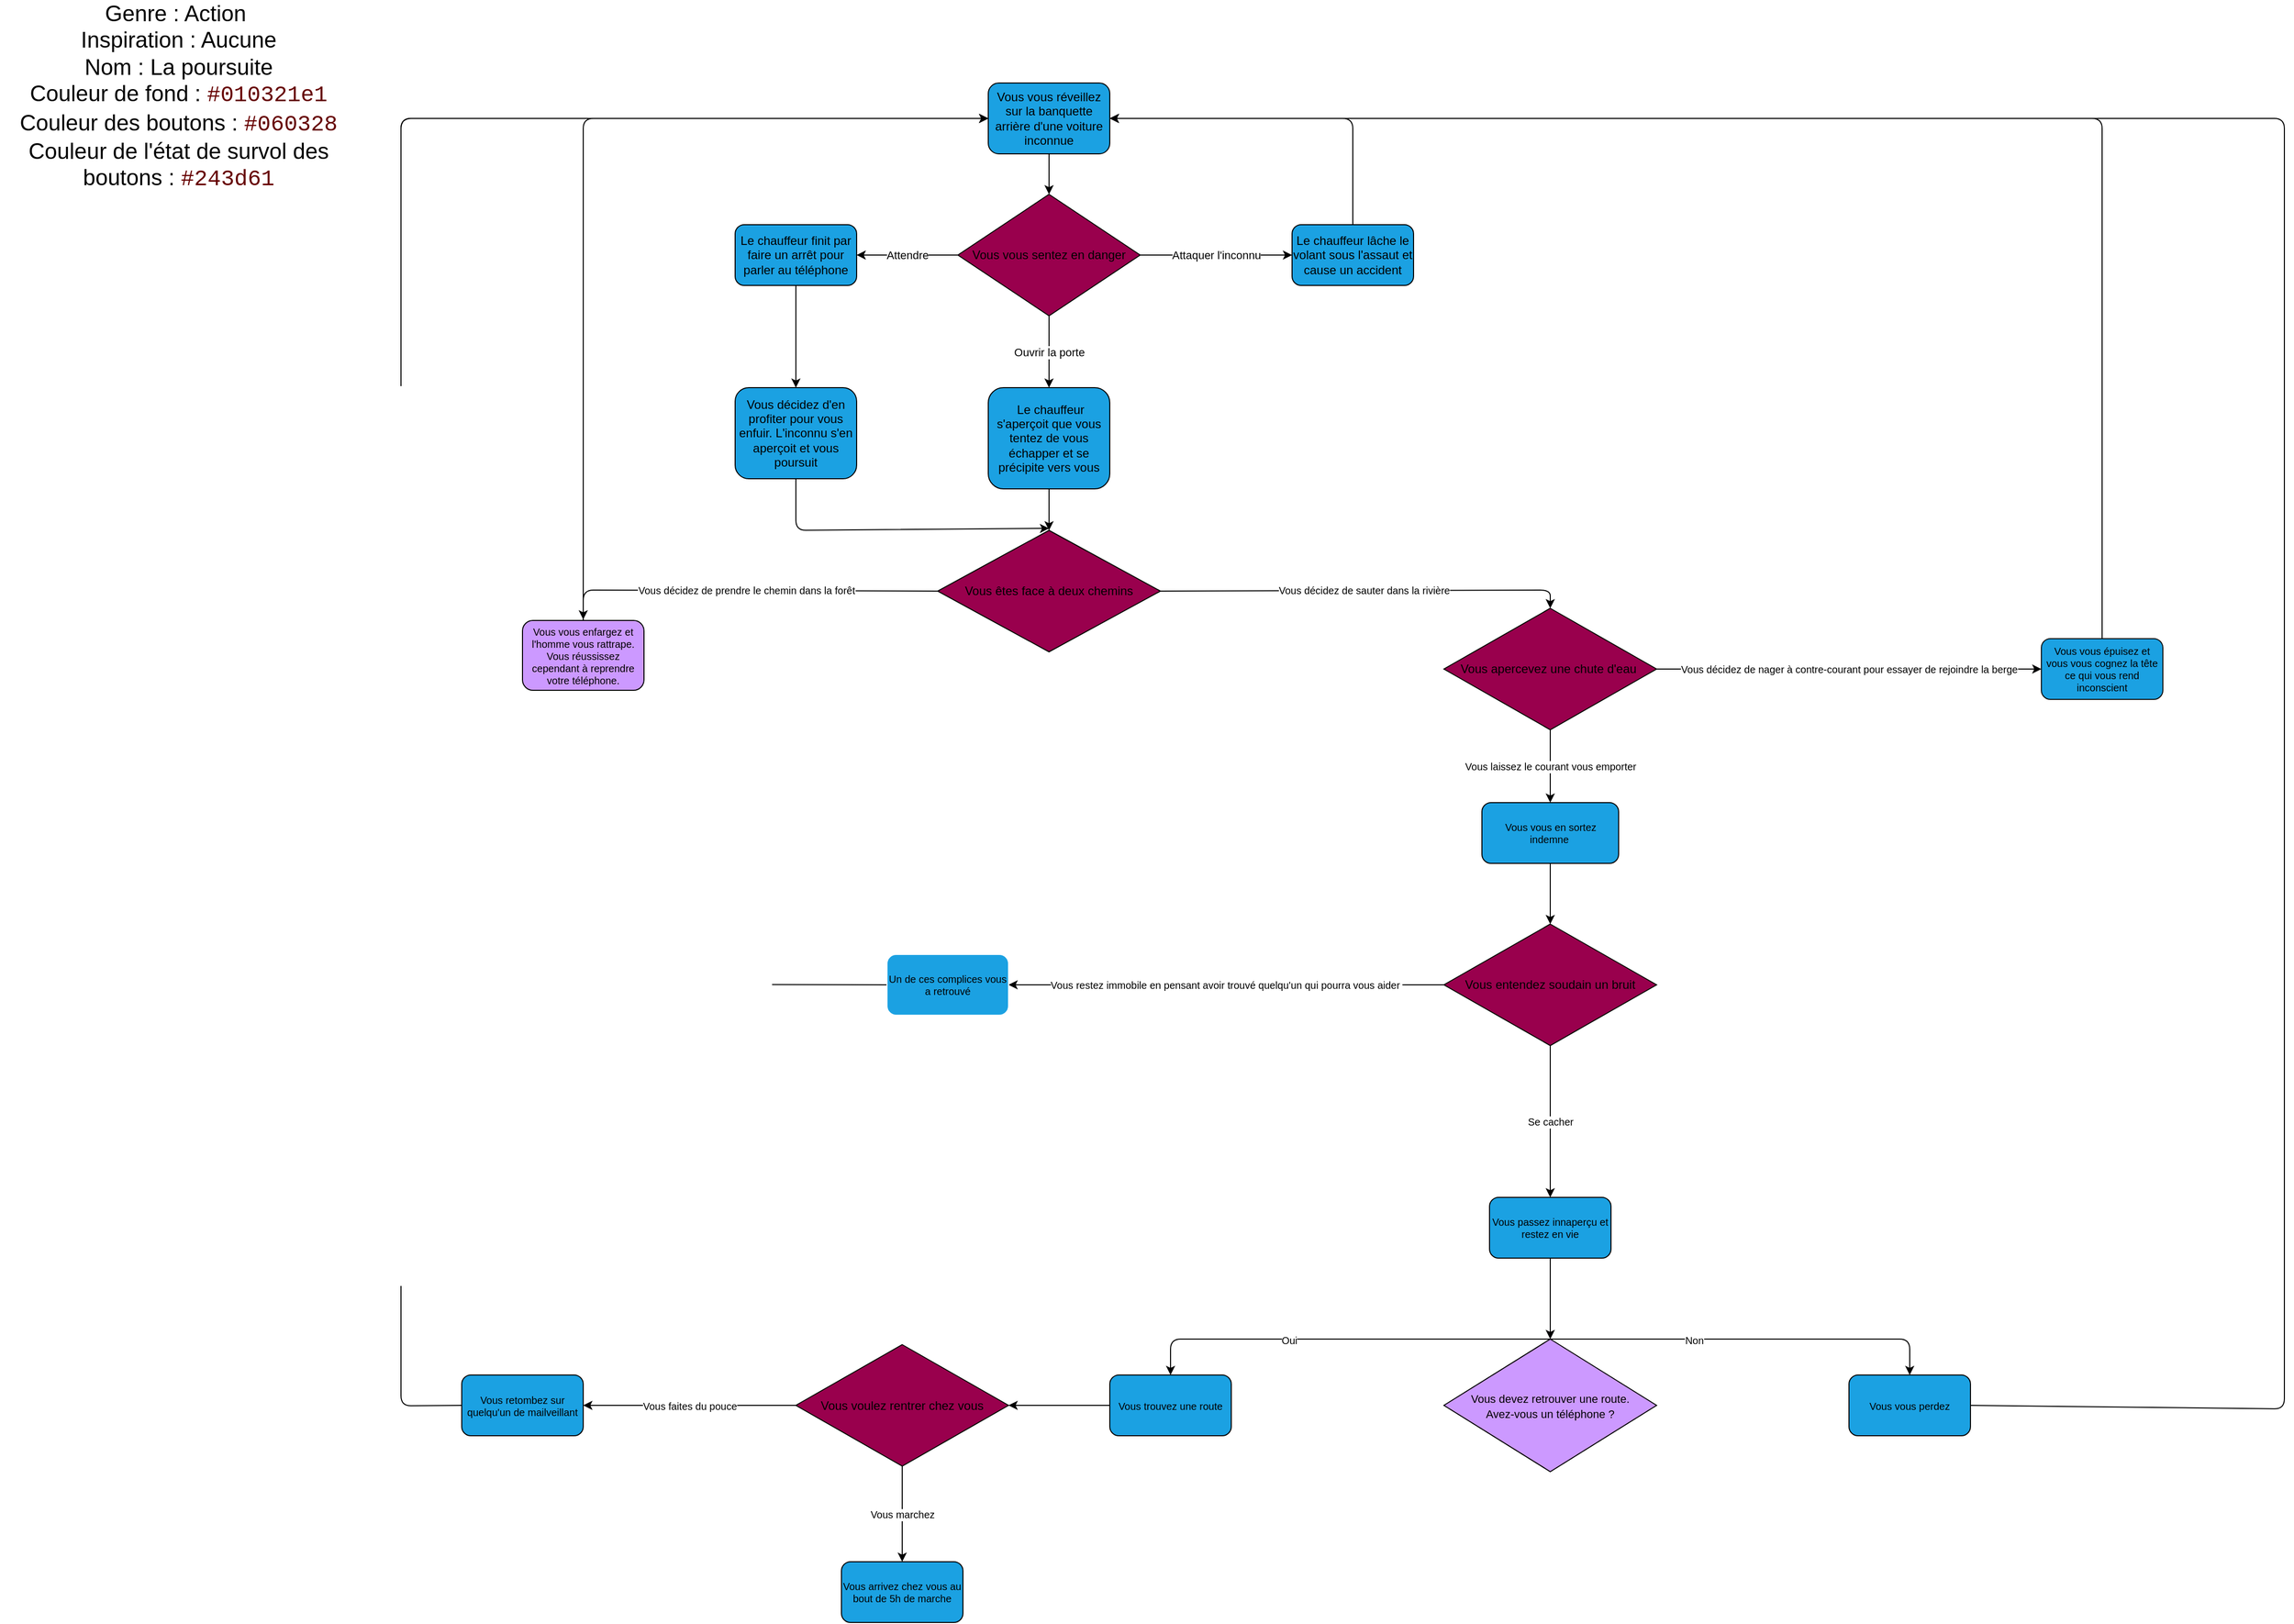 <mxfile>
    <diagram id="T4tWRvFm299wrqcTYsSZ" name="Page-1">
        <mxGraphModel dx="3450" dy="2870" grid="1" gridSize="10" guides="1" tooltips="1" connect="1" arrows="1" fold="1" page="1" pageScale="1" pageWidth="3300" pageHeight="4681" background="#FFFFFF" math="0" shadow="0">
            <root>
                <mxCell id="0"/>
                <mxCell id="1" parent="0"/>
                <mxCell id="5" style="edgeStyle=none;html=1;fontColor=#000000;strokeColor=#000000;" parent="1" source="3" target="4" edge="1">
                    <mxGeometry relative="1" as="geometry"/>
                </mxCell>
                <mxCell id="3" value="Vous vous réveillez sur la banquette arrière d'une voiture inconnue" style="rounded=1;whiteSpace=wrap;html=1;fillColor=#1ba1e2;fontColor=#000000;strokeColor=#000000;" parent="1" vertex="1">
                    <mxGeometry x="1093" y="184" width="120" height="70" as="geometry"/>
                </mxCell>
                <mxCell id="10" value="&lt;span style=&quot;background-color: rgb(255 , 255 , 255)&quot;&gt;Attendre&lt;/span&gt;" style="edgeStyle=none;html=1;fontColor=#000000;strokeColor=#000000;" parent="1" source="4" target="7" edge="1">
                    <mxGeometry relative="1" as="geometry"/>
                </mxCell>
                <mxCell id="12" value="&lt;span style=&quot;background-color: rgb(255 , 255 , 255)&quot;&gt;Ouvrir la porte&lt;/span&gt;" style="edgeStyle=none;html=1;exitX=0.5;exitY=1;exitDx=0;exitDy=0;fontColor=#000000;strokeColor=#000000;" parent="1" source="4" target="8" edge="1">
                    <mxGeometry relative="1" as="geometry"/>
                </mxCell>
                <mxCell id="13" value="&lt;span style=&quot;background-color: rgb(255 , 255 , 255)&quot;&gt;Attaquer l'inconnu&lt;/span&gt;" style="edgeStyle=none;html=1;exitX=1;exitY=0.5;exitDx=0;exitDy=0;entryX=0;entryY=0.5;entryDx=0;entryDy=0;fontColor=#000000;strokeColor=#000000;" parent="1" source="4" target="9" edge="1">
                    <mxGeometry relative="1" as="geometry"/>
                </mxCell>
                <mxCell id="4" value="Vous vous sentez en danger" style="rhombus;whiteSpace=wrap;html=1;align=center;fillColor=#99004D;strokeColor=#000000;fontColor=#000000;" parent="1" vertex="1">
                    <mxGeometry x="1063" y="294" width="180" height="120" as="geometry"/>
                </mxCell>
                <mxCell id="22" style="edgeStyle=none;html=1;exitX=0.5;exitY=1;exitDx=0;exitDy=0;entryX=0.5;entryY=0;entryDx=0;entryDy=0;fontColor=#000000;strokeColor=#000000;" parent="1" source="7" target="21" edge="1">
                    <mxGeometry relative="1" as="geometry"/>
                </mxCell>
                <mxCell id="7" value="Le chauffeur finit par faire un arrêt pour parler au téléphone" style="rounded=1;whiteSpace=wrap;html=1;fillColor=#1ba1e2;fontColor=#000000;strokeColor=#000000;" parent="1" vertex="1">
                    <mxGeometry x="843" y="324" width="120" height="60" as="geometry"/>
                </mxCell>
                <mxCell id="25" style="edgeStyle=none;html=1;exitX=0.5;exitY=1;exitDx=0;exitDy=0;entryX=0.5;entryY=0;entryDx=0;entryDy=0;fontColor=#000000;strokeColor=#000000;" parent="1" source="8" target="18" edge="1">
                    <mxGeometry relative="1" as="geometry"/>
                </mxCell>
                <mxCell id="8" value="&amp;nbsp;Le chauffeur s'aperçoit que vous tentez de vous échapper et se précipite vers vous" style="rounded=1;whiteSpace=wrap;html=1;fillColor=#1ba1e2;strokeColor=#000000;fontColor=#000000;" parent="1" vertex="1">
                    <mxGeometry x="1093" y="485" width="120" height="100" as="geometry"/>
                </mxCell>
                <mxCell id="15" style="edgeStyle=none;html=1;exitX=0.5;exitY=0;exitDx=0;exitDy=0;entryX=1;entryY=0.5;entryDx=0;entryDy=0;fontColor=#000000;strokeColor=#000000;" parent="1" source="9" target="3" edge="1">
                    <mxGeometry relative="1" as="geometry">
                        <Array as="points">
                            <mxPoint x="1453" y="219"/>
                        </Array>
                    </mxGeometry>
                </mxCell>
                <mxCell id="9" value="Le chauffeur lâche le volant sous l'assaut et cause un accident" style="rounded=1;whiteSpace=wrap;html=1;fillColor=#1ba1e2;fontColor=#000000;strokeColor=#000000;" parent="1" vertex="1">
                    <mxGeometry x="1393" y="324" width="120" height="60" as="geometry"/>
                </mxCell>
                <mxCell id="45" value="&lt;span style=&quot;background-color: rgb(255 , 255 , 255)&quot;&gt;Vous décidez de prendre le chemin dans la forêt&lt;/span&gt;" style="edgeStyle=none;html=1;exitX=0;exitY=0.5;exitDx=0;exitDy=0;fontSize=10;fontColor=#000000;strokeColor=#000000;" parent="1" source="18" edge="1">
                    <mxGeometry relative="1" as="geometry">
                        <mxPoint x="693" y="714" as="targetPoint"/>
                        <Array as="points">
                            <mxPoint x="693" y="685"/>
                        </Array>
                    </mxGeometry>
                </mxCell>
                <mxCell id="47" value="&lt;span style=&quot;background-color: rgb(255 , 255 , 255)&quot;&gt;Vous décidez de sauter dans la rivière&lt;/span&gt;" style="edgeStyle=none;html=1;exitX=1;exitY=0.5;exitDx=0;exitDy=0;fontSize=10;entryX=0.5;entryY=0;entryDx=0;entryDy=0;fontColor=#000000;strokeColor=#000000;" parent="1" source="18" target="49" edge="1">
                    <mxGeometry relative="1" as="geometry">
                        <mxPoint x="1648" y="685" as="targetPoint"/>
                        <Array as="points">
                            <mxPoint x="1648" y="685"/>
                        </Array>
                    </mxGeometry>
                </mxCell>
                <mxCell id="18" value="&lt;div&gt;&lt;span&gt;Vous êtes face à deux chemins&lt;/span&gt;&lt;/div&gt;" style="rhombus;whiteSpace=wrap;html=1;align=center;fillColor=#99004D;strokeColor=#000000;fontColor=#000000;" parent="1" vertex="1">
                    <mxGeometry x="1043" y="626" width="220" height="120" as="geometry"/>
                </mxCell>
                <mxCell id="26" style="edgeStyle=none;html=1;exitX=0.5;exitY=1;exitDx=0;exitDy=0;fontSize=10;fontColor=#000000;strokeColor=#000000;" parent="1" source="21" edge="1">
                    <mxGeometry relative="1" as="geometry">
                        <Array as="points">
                            <mxPoint x="903" y="626"/>
                        </Array>
                        <mxPoint x="1153" y="624" as="targetPoint"/>
                    </mxGeometry>
                </mxCell>
                <mxCell id="21" value="Vous décidez d'en profiter pour vous enfuir. L'inconnu s'en aperçoit et vous poursuit" style="rounded=1;whiteSpace=wrap;html=1;fillColor=#1ba1e2;strokeColor=#000000;fontColor=#000000;" parent="1" vertex="1">
                    <mxGeometry x="843" y="485" width="120" height="90" as="geometry"/>
                </mxCell>
                <mxCell id="37" style="edgeStyle=none;html=1;exitX=0.5;exitY=0;exitDx=0;exitDy=0;entryX=0;entryY=0.5;entryDx=0;entryDy=0;fontSize=10;entryPerimeter=0;fontColor=#000000;strokeColor=#000000;" parent="1" source="35" target="3" edge="1">
                    <mxGeometry relative="1" as="geometry">
                        <Array as="points">
                            <mxPoint x="693" y="219"/>
                        </Array>
                    </mxGeometry>
                </mxCell>
                <mxCell id="35" value="Vous vous enfargez et l'homme vous rattrape.&lt;br&gt;Vous réussissez cependant à reprendre votre téléphone." style="rounded=1;whiteSpace=wrap;html=1;fontSize=10;fillColor=#CC99FF;fontColor=#000000;strokeColor=#000000;" parent="1" vertex="1">
                    <mxGeometry x="633" y="715" width="120" height="69" as="geometry"/>
                </mxCell>
                <mxCell id="51" value="&lt;span style=&quot;background-color: rgb(255 , 255 , 255)&quot;&gt;Vous décidez de nager à contre-courant pour essayer de rejoindre la berge&lt;/span&gt;" style="edgeStyle=none;html=1;exitX=1;exitY=0.5;exitDx=0;exitDy=0;entryX=0;entryY=0.5;entryDx=0;entryDy=0;fontSize=10;fontColor=#000000;strokeColor=#000000;" parent="1" source="49" target="50" edge="1">
                    <mxGeometry relative="1" as="geometry"/>
                </mxCell>
                <mxCell id="54" value="&lt;span style=&quot;background-color: rgb(255 , 255 , 255)&quot;&gt;Vous laissez le courant vous emporter&lt;/span&gt;" style="edgeStyle=none;html=1;exitX=0.5;exitY=1;exitDx=0;exitDy=0;entryX=0.5;entryY=0;entryDx=0;entryDy=0;fontSize=10;fontColor=#000000;strokeColor=#000000;" parent="1" source="49" target="53" edge="1">
                    <mxGeometry relative="1" as="geometry"/>
                </mxCell>
                <mxCell id="49" value="Vous apercevez une chute d'eau&amp;nbsp;" style="rhombus;whiteSpace=wrap;html=1;align=center;fillColor=#99004D;strokeColor=#000000;fontColor=#000000;" parent="1" vertex="1">
                    <mxGeometry x="1543" y="703" width="210" height="120" as="geometry"/>
                </mxCell>
                <mxCell id="52" style="edgeStyle=none;html=1;exitX=0.5;exitY=0;exitDx=0;exitDy=0;entryX=1;entryY=0.5;entryDx=0;entryDy=0;fontSize=10;fontColor=#000000;strokeColor=#000000;" parent="1" source="50" target="3" edge="1">
                    <mxGeometry relative="1" as="geometry">
                        <Array as="points">
                            <mxPoint x="2193" y="219"/>
                        </Array>
                    </mxGeometry>
                </mxCell>
                <mxCell id="50" value="Vous vous épuisez et vous vous cognez la tête ce qui vous rend inconscient" style="rounded=1;whiteSpace=wrap;html=1;fontSize=10;fillColor=#1ba1e2;fontColor=#000000;strokeColor=#0D0D0D;" parent="1" vertex="1">
                    <mxGeometry x="2133" y="733" width="120" height="60" as="geometry"/>
                </mxCell>
                <mxCell id="57" style="edgeStyle=none;html=1;exitX=0.5;exitY=1;exitDx=0;exitDy=0;entryX=0.5;entryY=0;entryDx=0;entryDy=0;fontSize=10;fontColor=#000000;strokeColor=#000000;" parent="1" source="53" target="56" edge="1">
                    <mxGeometry relative="1" as="geometry"/>
                </mxCell>
                <mxCell id="53" value="Vous vous en sortez indemne&amp;nbsp;" style="rounded=1;whiteSpace=wrap;html=1;fontSize=10;fillColor=#1ba1e2;fontColor=#000000;strokeColor=#000000;" parent="1" vertex="1">
                    <mxGeometry x="1580.5" y="895" width="135" height="60" as="geometry"/>
                </mxCell>
                <mxCell id="59" value="&lt;span style=&quot;background-color: rgb(255 , 255 , 255)&quot;&gt;Vous restez immobile en pensant avoir trouvé quelqu'un qui pourra vous aider&amp;nbsp;&lt;/span&gt;" style="edgeStyle=none;html=1;exitX=0;exitY=0.5;exitDx=0;exitDy=0;entryX=1;entryY=0.5;entryDx=0;entryDy=0;fontSize=10;fontColor=#000000;strokeColor=#000000;" parent="1" source="56" target="58" edge="1">
                    <mxGeometry relative="1" as="geometry"/>
                </mxCell>
                <mxCell id="63" value="&lt;span style=&quot;background-color: rgb(255 , 255 , 255)&quot;&gt;Se cacher&lt;/span&gt;" style="edgeStyle=none;html=1;exitX=0.5;exitY=1;exitDx=0;exitDy=0;fontSize=10;fontColor=#000000;strokeColor=#000000;" parent="1" source="56" target="62" edge="1">
                    <mxGeometry relative="1" as="geometry"/>
                </mxCell>
                <mxCell id="56" value="Vous entendez soudain un bruit" style="rhombus;whiteSpace=wrap;html=1;align=center;fillColor=#99004D;fontColor=#000000;strokeColor=#000000;" parent="1" vertex="1">
                    <mxGeometry x="1543" y="1015" width="210" height="120" as="geometry"/>
                </mxCell>
                <mxCell id="61" style="edgeStyle=none;html=1;exitX=0;exitY=0.5;exitDx=0;exitDy=0;entryX=0;entryY=0.5;entryDx=0;entryDy=0;fontSize=10;fontColor=#000000;strokeColor=#000000;" parent="1" source="58" target="3" edge="1">
                    <mxGeometry relative="1" as="geometry">
                        <Array as="points">
                            <mxPoint x="513" y="1074"/>
                            <mxPoint x="513" y="219"/>
                        </Array>
                    </mxGeometry>
                </mxCell>
                <mxCell id="58" value="Un de ces complices vous a retrouvé" style="rounded=1;whiteSpace=wrap;html=1;fontSize=10;fillColor=#1ba1e2;fontColor=#000000;strokeColor=#FFFFFF;" parent="1" vertex="1">
                    <mxGeometry x="993" y="1045" width="120" height="60" as="geometry"/>
                </mxCell>
                <mxCell id="65" style="edgeStyle=none;html=1;exitX=0.5;exitY=1;exitDx=0;exitDy=0;fontSize=10;fontColor=#000000;strokeColor=#000000;" parent="1" source="62" target="64" edge="1">
                    <mxGeometry relative="1" as="geometry"/>
                </mxCell>
                <mxCell id="62" value="Vous passez innaperçu et restez en vie" style="rounded=1;whiteSpace=wrap;html=1;fontSize=10;fillColor=#1ba1e2;fontColor=#000000;strokeColor=#000000;" parent="1" vertex="1">
                    <mxGeometry x="1588" y="1285" width="120" height="60" as="geometry"/>
                </mxCell>
                <mxCell id="68" style="edgeStyle=none;html=1;exitX=0.5;exitY=0;exitDx=0;exitDy=0;entryX=0.5;entryY=0;entryDx=0;entryDy=0;fontSize=10;fontColor=#000000;strokeColor=#000000;" parent="1" source="64" target="66" edge="1">
                    <mxGeometry relative="1" as="geometry">
                        <Array as="points">
                            <mxPoint x="1273" y="1425"/>
                        </Array>
                    </mxGeometry>
                </mxCell>
                <mxCell id="69" value="&lt;span style=&quot;background-color: rgb(255 , 255 , 255)&quot;&gt;Oui&lt;/span&gt;" style="edgeLabel;html=1;align=center;verticalAlign=middle;resizable=0;points=[];fontSize=10;fontColor=#000000;" parent="68" vertex="1" connectable="0">
                    <mxGeometry x="0.258" y="1" relative="1" as="geometry">
                        <mxPoint as="offset"/>
                    </mxGeometry>
                </mxCell>
                <mxCell id="70" style="edgeStyle=none;html=1;exitX=0.5;exitY=0;exitDx=0;exitDy=0;entryX=0.5;entryY=0;entryDx=0;entryDy=0;fontSize=10;fontColor=#000000;strokeColor=#000000;" parent="1" source="64" target="67" edge="1">
                    <mxGeometry relative="1" as="geometry">
                        <Array as="points">
                            <mxPoint x="2003" y="1425"/>
                        </Array>
                    </mxGeometry>
                </mxCell>
                <mxCell id="71" value="&lt;span style=&quot;background-color: rgb(255 , 255 , 255)&quot;&gt;Non&lt;/span&gt;" style="edgeLabel;html=1;align=center;verticalAlign=middle;resizable=0;points=[];fontSize=10;fontColor=#000000;" parent="70" vertex="1" connectable="0">
                    <mxGeometry x="-0.275" y="-1" relative="1" as="geometry">
                        <mxPoint as="offset"/>
                    </mxGeometry>
                </mxCell>
                <mxCell id="64" value="&lt;font style=&quot;font-size: 11px&quot;&gt;Vous devez retrouver une route.&lt;br&gt;Avez-vous un téléphone ?&lt;/font&gt;" style="rhombus;whiteSpace=wrap;html=1;align=center;fillColor=#CC99FF;fontColor=#000000;strokeColor=#000000;" parent="1" vertex="1">
                    <mxGeometry x="1543" y="1425" width="210" height="131" as="geometry"/>
                </mxCell>
                <mxCell id="75" style="edgeStyle=none;html=1;exitX=0;exitY=0.5;exitDx=0;exitDy=0;entryX=1;entryY=0.5;entryDx=0;entryDy=0;fontSize=10;fontColor=#000000;strokeColor=#000000;" parent="1" source="66" target="74" edge="1">
                    <mxGeometry relative="1" as="geometry"/>
                </mxCell>
                <mxCell id="66" value="Vous trouvez une route" style="rounded=1;whiteSpace=wrap;html=1;fontSize=10;fillColor=#1ba1e2;fontColor=#000000;strokeColor=#000000;" parent="1" vertex="1">
                    <mxGeometry x="1213" y="1460.5" width="120" height="60" as="geometry"/>
                </mxCell>
                <mxCell id="72" style="edgeStyle=none;html=1;exitX=1;exitY=0.5;exitDx=0;exitDy=0;entryX=1;entryY=0.5;entryDx=0;entryDy=0;fontSize=10;strokeColor=#000000;" parent="1" source="67" target="3" edge="1">
                    <mxGeometry relative="1" as="geometry">
                        <Array as="points">
                            <mxPoint x="2373" y="1494"/>
                            <mxPoint x="2373" y="219"/>
                        </Array>
                    </mxGeometry>
                </mxCell>
                <mxCell id="67" value="Vous vous perdez" style="rounded=1;whiteSpace=wrap;html=1;fontSize=10;fillColor=#1ba1e2;fontColor=#000000;strokeColor=#000000;" parent="1" vertex="1">
                    <mxGeometry x="1943" y="1460.5" width="120" height="60" as="geometry"/>
                </mxCell>
                <mxCell id="77" value="&lt;span style=&quot;background-color: rgb(255 , 255 , 255)&quot;&gt;Vous marchez&lt;/span&gt;" style="edgeStyle=none;html=1;exitX=0.5;exitY=1;exitDx=0;exitDy=0;fontSize=10;fontColor=#000000;strokeColor=#000000;" parent="1" source="74" target="76" edge="1">
                    <mxGeometry relative="1" as="geometry"/>
                </mxCell>
                <mxCell id="79" value="&lt;span style=&quot;background-color: rgb(255 , 255 , 255)&quot;&gt;Vous faites du pouce&lt;/span&gt;" style="edgeStyle=none;html=1;exitX=0;exitY=0.5;exitDx=0;exitDy=0;entryX=1;entryY=0.5;entryDx=0;entryDy=0;fontSize=10;fontColor=#000000;strokeColor=#000000;" parent="1" source="74" target="78" edge="1">
                    <mxGeometry relative="1" as="geometry"/>
                </mxCell>
                <mxCell id="74" value="Vous voulez rentrer chez vous" style="rhombus;whiteSpace=wrap;html=1;align=center;fillColor=#99004D;fontColor=#000000;strokeColor=#000000;" parent="1" vertex="1">
                    <mxGeometry x="903" y="1430.5" width="210" height="120" as="geometry"/>
                </mxCell>
                <mxCell id="76" value="Vous arrivez chez vous au bout de 5h de marche" style="rounded=1;whiteSpace=wrap;html=1;fontSize=10;fillColor=#1ba1e2;fontColor=#000000;strokeColor=#000000;" parent="1" vertex="1">
                    <mxGeometry x="948" y="1645" width="120" height="60" as="geometry"/>
                </mxCell>
                <mxCell id="83" style="edgeStyle=none;html=1;exitX=0;exitY=0.5;exitDx=0;exitDy=0;entryX=0;entryY=0.5;entryDx=0;entryDy=0;fontSize=11;fontColor=#000000;strokeColor=#000000;" parent="1" source="78" target="3" edge="1">
                    <mxGeometry relative="1" as="geometry">
                        <Array as="points">
                            <mxPoint x="513" y="1491"/>
                            <mxPoint x="513" y="219"/>
                        </Array>
                    </mxGeometry>
                </mxCell>
                <mxCell id="78" value="Vous retombez sur quelqu'un de mailveillant" style="rounded=1;whiteSpace=wrap;html=1;fontSize=10;fillColor=#1ba1e2;fontColor=#000000;strokeColor=#000000;" parent="1" vertex="1">
                    <mxGeometry x="573" y="1460.5" width="120" height="60" as="geometry"/>
                </mxCell>
                <mxCell id="86" value="&lt;font style=&quot;font-size: 22px&quot;&gt;&lt;font style=&quot;font-size: 22px&quot;&gt;&lt;font color=&quot;#000000&quot;&gt;Genre : Action&amp;nbsp;&lt;/font&gt;&lt;br&gt;&lt;font color=&quot;#000000&quot;&gt;Inspiration : Aucune&lt;/font&gt;&lt;br&gt;&lt;font color=&quot;#000000&quot;&gt;Nom : La poursuite&lt;/font&gt;&lt;br&gt;&lt;font color=&quot;#000000&quot;&gt;Couleur de fond :&amp;nbsp;&lt;/font&gt;&lt;span style=&quot;font-family: &amp;#34;consolas&amp;#34; , &amp;#34;courier new&amp;#34; , monospace&quot;&gt;&lt;font color=&quot;#660000&quot;&gt;#010321e1&lt;/font&gt;&lt;/span&gt;&lt;br&gt;&lt;font color=&quot;#000000&quot;&gt;Couleur des boutons :&amp;nbsp;&lt;/font&gt;&lt;span style=&quot;font-family: &amp;#34;consolas&amp;#34; , &amp;#34;courier new&amp;#34; , monospace&quot;&gt;&lt;font color=&quot;#660000&quot;&gt;#060328&lt;/font&gt;&lt;/span&gt;&lt;br&gt;&lt;font color=&quot;#000000&quot;&gt;Couleur de l'état de survol des boutons :&amp;nbsp;&lt;/font&gt;&lt;span style=&quot;font-family: &amp;#34;consolas&amp;#34; , &amp;#34;courier new&amp;#34; , monospace&quot;&gt;&lt;font color=&quot;#660000&quot;&gt;#243d61&lt;/font&gt;&lt;/span&gt;&lt;br&gt;&lt;/font&gt;&lt;font color=&quot;#000000&quot;&gt;&amp;nbsp;&lt;/font&gt;&lt;/font&gt;" style="text;html=1;strokeColor=none;fillColor=none;align=center;verticalAlign=middle;whiteSpace=wrap;rounded=0;strokeWidth=4;" parent="1" vertex="1">
                    <mxGeometry x="117" y="102" width="353" height="218" as="geometry"/>
                </mxCell>
            </root>
        </mxGraphModel>
    </diagram>
</mxfile>
